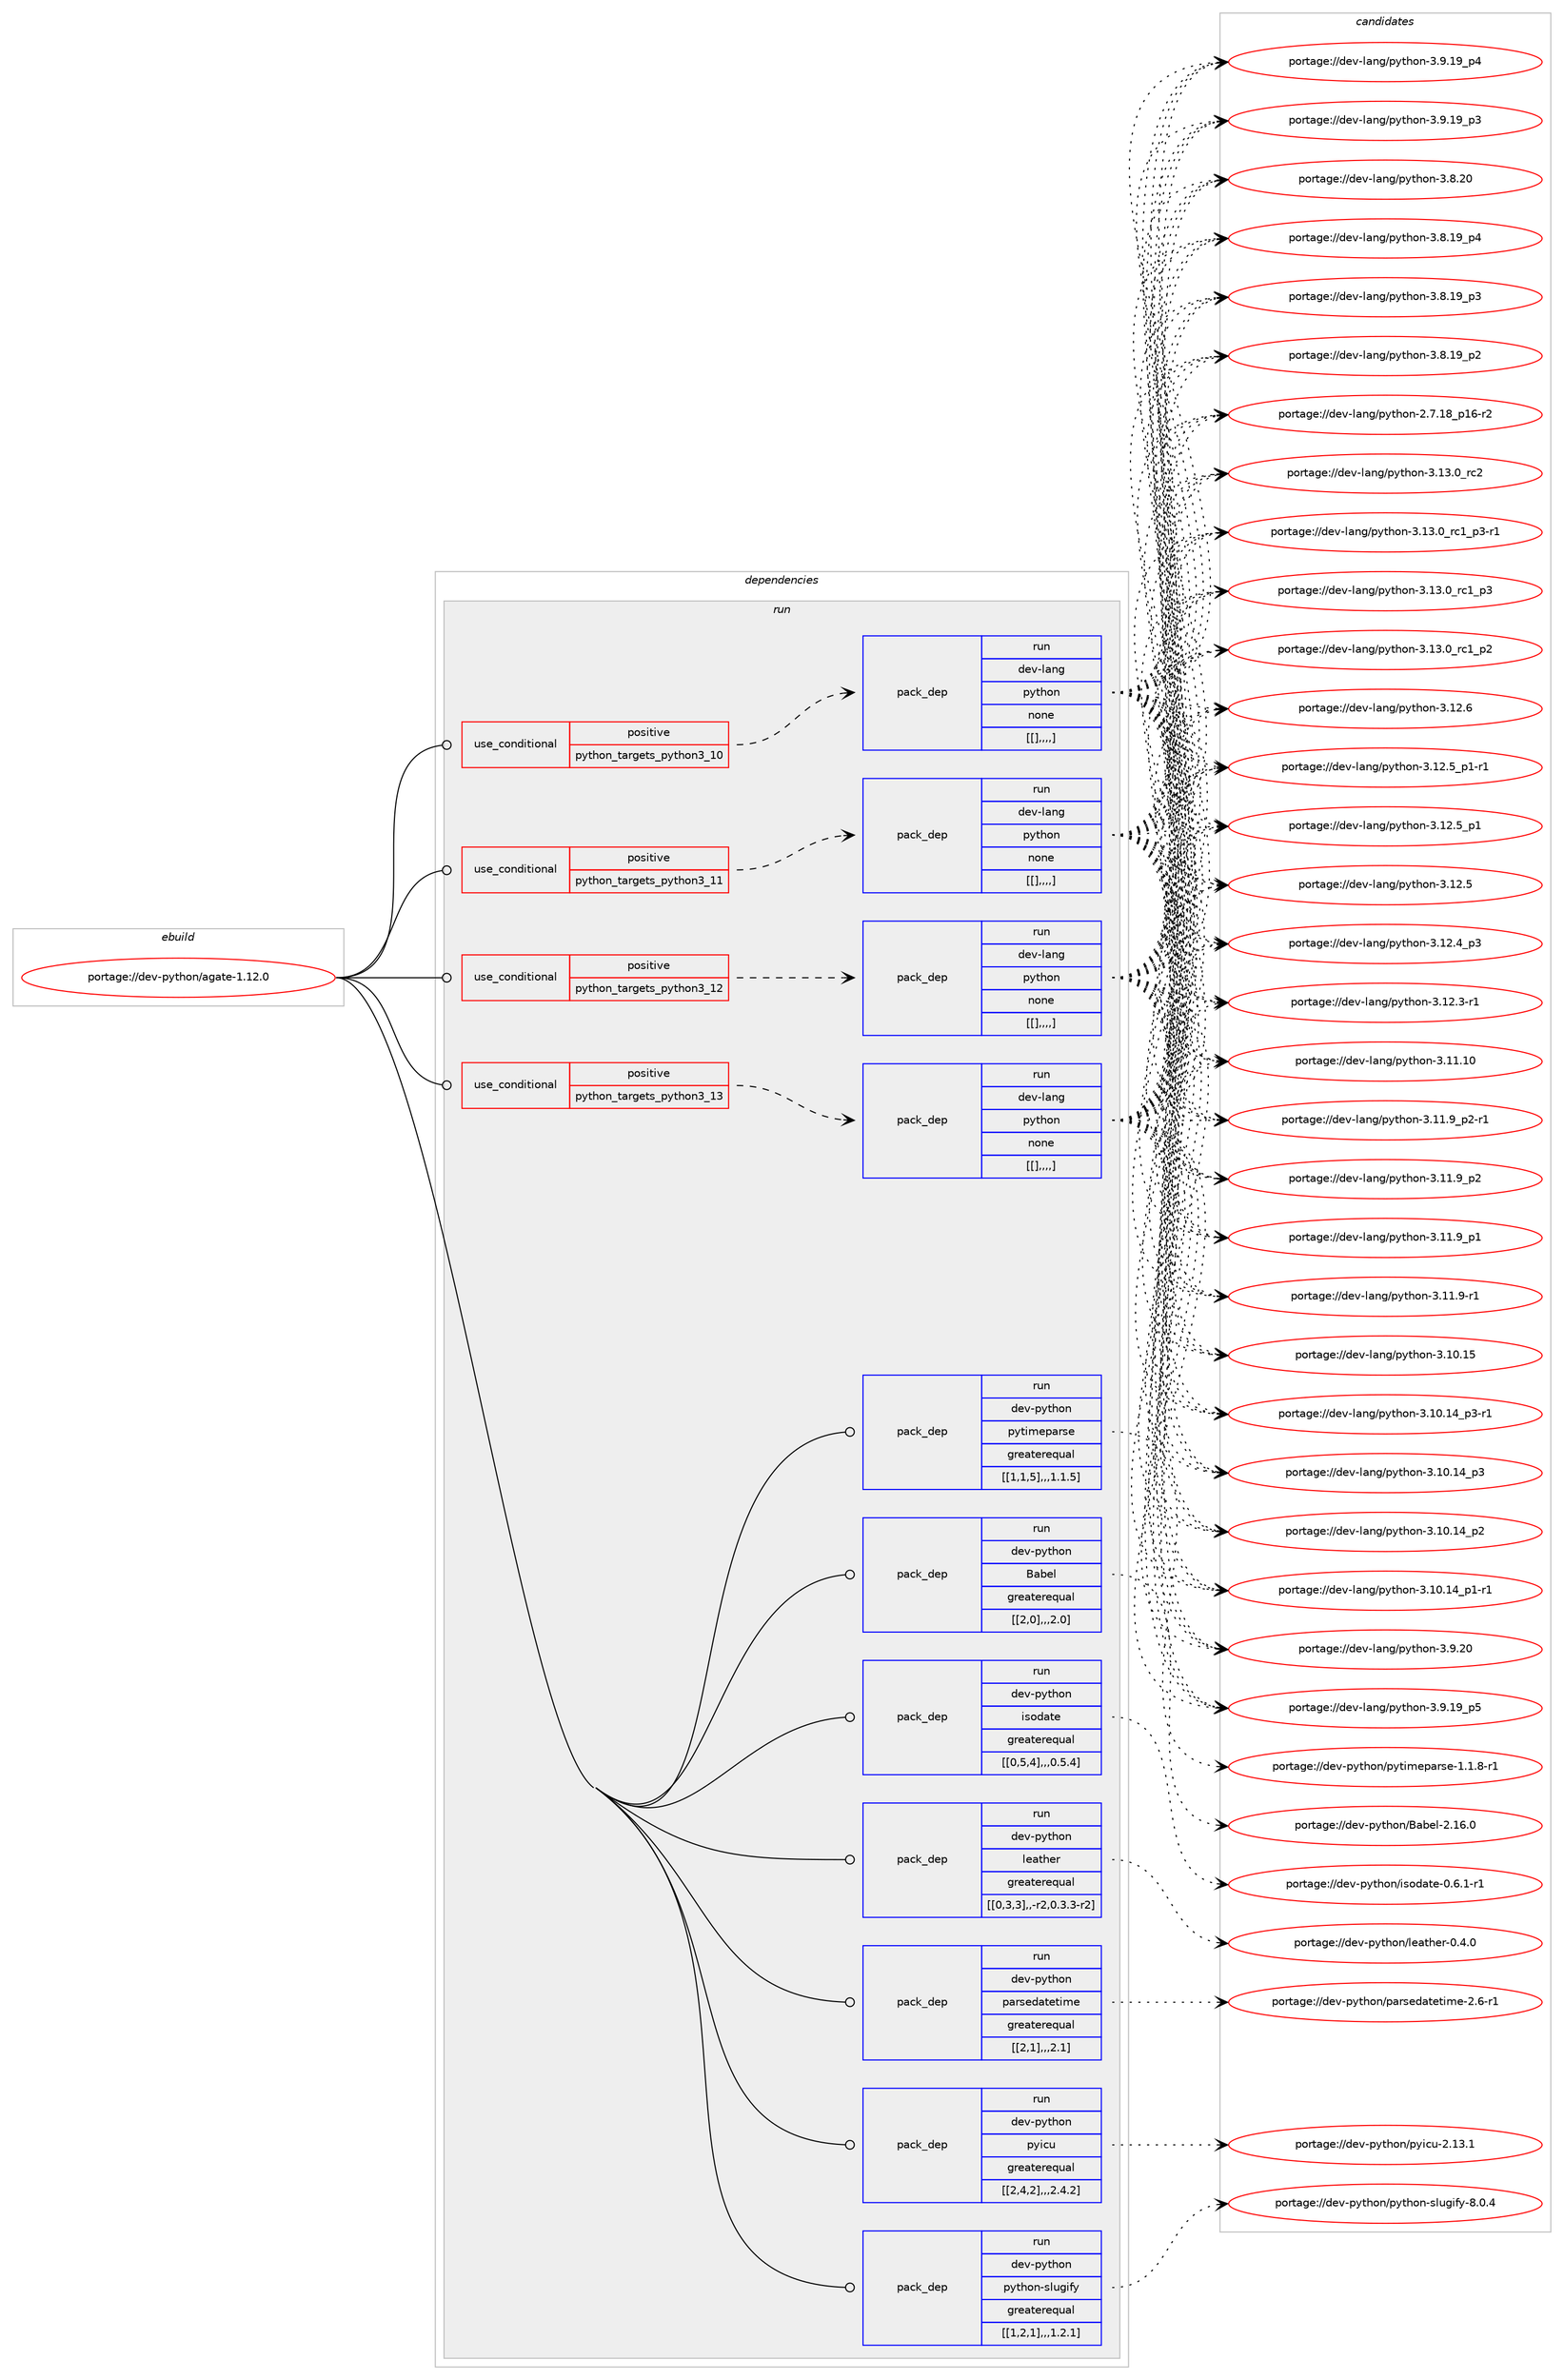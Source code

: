 digraph prolog {

# *************
# Graph options
# *************

newrank=true;
concentrate=true;
compound=true;
graph [rankdir=LR,fontname=Helvetica,fontsize=10,ranksep=1.5];#, ranksep=2.5, nodesep=0.2];
edge  [arrowhead=vee];
node  [fontname=Helvetica,fontsize=10];

# **********
# The ebuild
# **********

subgraph cluster_leftcol {
color=gray;
label=<<i>ebuild</i>>;
id [label="portage://dev-python/agate-1.12.0", color=red, width=4, href="../dev-python/agate-1.12.0.svg"];
}

# ****************
# The dependencies
# ****************

subgraph cluster_midcol {
color=gray;
label=<<i>dependencies</i>>;
subgraph cluster_compile {
fillcolor="#eeeeee";
style=filled;
label=<<i>compile</i>>;
}
subgraph cluster_compileandrun {
fillcolor="#eeeeee";
style=filled;
label=<<i>compile and run</i>>;
}
subgraph cluster_run {
fillcolor="#eeeeee";
style=filled;
label=<<i>run</i>>;
subgraph cond31224 {
dependency142206 [label=<<TABLE BORDER="0" CELLBORDER="1" CELLSPACING="0" CELLPADDING="4"><TR><TD ROWSPAN="3" CELLPADDING="10">use_conditional</TD></TR><TR><TD>positive</TD></TR><TR><TD>python_targets_python3_10</TD></TR></TABLE>>, shape=none, color=red];
subgraph pack109769 {
dependency142207 [label=<<TABLE BORDER="0" CELLBORDER="1" CELLSPACING="0" CELLPADDING="4" WIDTH="220"><TR><TD ROWSPAN="6" CELLPADDING="30">pack_dep</TD></TR><TR><TD WIDTH="110">run</TD></TR><TR><TD>dev-lang</TD></TR><TR><TD>python</TD></TR><TR><TD>none</TD></TR><TR><TD>[[],,,,]</TD></TR></TABLE>>, shape=none, color=blue];
}
dependency142206:e -> dependency142207:w [weight=20,style="dashed",arrowhead="vee"];
}
id:e -> dependency142206:w [weight=20,style="solid",arrowhead="odot"];
subgraph cond31225 {
dependency142208 [label=<<TABLE BORDER="0" CELLBORDER="1" CELLSPACING="0" CELLPADDING="4"><TR><TD ROWSPAN="3" CELLPADDING="10">use_conditional</TD></TR><TR><TD>positive</TD></TR><TR><TD>python_targets_python3_11</TD></TR></TABLE>>, shape=none, color=red];
subgraph pack109770 {
dependency142209 [label=<<TABLE BORDER="0" CELLBORDER="1" CELLSPACING="0" CELLPADDING="4" WIDTH="220"><TR><TD ROWSPAN="6" CELLPADDING="30">pack_dep</TD></TR><TR><TD WIDTH="110">run</TD></TR><TR><TD>dev-lang</TD></TR><TR><TD>python</TD></TR><TR><TD>none</TD></TR><TR><TD>[[],,,,]</TD></TR></TABLE>>, shape=none, color=blue];
}
dependency142208:e -> dependency142209:w [weight=20,style="dashed",arrowhead="vee"];
}
id:e -> dependency142208:w [weight=20,style="solid",arrowhead="odot"];
subgraph cond31226 {
dependency142210 [label=<<TABLE BORDER="0" CELLBORDER="1" CELLSPACING="0" CELLPADDING="4"><TR><TD ROWSPAN="3" CELLPADDING="10">use_conditional</TD></TR><TR><TD>positive</TD></TR><TR><TD>python_targets_python3_12</TD></TR></TABLE>>, shape=none, color=red];
subgraph pack109771 {
dependency142211 [label=<<TABLE BORDER="0" CELLBORDER="1" CELLSPACING="0" CELLPADDING="4" WIDTH="220"><TR><TD ROWSPAN="6" CELLPADDING="30">pack_dep</TD></TR><TR><TD WIDTH="110">run</TD></TR><TR><TD>dev-lang</TD></TR><TR><TD>python</TD></TR><TR><TD>none</TD></TR><TR><TD>[[],,,,]</TD></TR></TABLE>>, shape=none, color=blue];
}
dependency142210:e -> dependency142211:w [weight=20,style="dashed",arrowhead="vee"];
}
id:e -> dependency142210:w [weight=20,style="solid",arrowhead="odot"];
subgraph cond31227 {
dependency142212 [label=<<TABLE BORDER="0" CELLBORDER="1" CELLSPACING="0" CELLPADDING="4"><TR><TD ROWSPAN="3" CELLPADDING="10">use_conditional</TD></TR><TR><TD>positive</TD></TR><TR><TD>python_targets_python3_13</TD></TR></TABLE>>, shape=none, color=red];
subgraph pack109772 {
dependency142213 [label=<<TABLE BORDER="0" CELLBORDER="1" CELLSPACING="0" CELLPADDING="4" WIDTH="220"><TR><TD ROWSPAN="6" CELLPADDING="30">pack_dep</TD></TR><TR><TD WIDTH="110">run</TD></TR><TR><TD>dev-lang</TD></TR><TR><TD>python</TD></TR><TR><TD>none</TD></TR><TR><TD>[[],,,,]</TD></TR></TABLE>>, shape=none, color=blue];
}
dependency142212:e -> dependency142213:w [weight=20,style="dashed",arrowhead="vee"];
}
id:e -> dependency142212:w [weight=20,style="solid",arrowhead="odot"];
subgraph pack109773 {
dependency142214 [label=<<TABLE BORDER="0" CELLBORDER="1" CELLSPACING="0" CELLPADDING="4" WIDTH="220"><TR><TD ROWSPAN="6" CELLPADDING="30">pack_dep</TD></TR><TR><TD WIDTH="110">run</TD></TR><TR><TD>dev-python</TD></TR><TR><TD>Babel</TD></TR><TR><TD>greaterequal</TD></TR><TR><TD>[[2,0],,,2.0]</TD></TR></TABLE>>, shape=none, color=blue];
}
id:e -> dependency142214:w [weight=20,style="solid",arrowhead="odot"];
subgraph pack109774 {
dependency142215 [label=<<TABLE BORDER="0" CELLBORDER="1" CELLSPACING="0" CELLPADDING="4" WIDTH="220"><TR><TD ROWSPAN="6" CELLPADDING="30">pack_dep</TD></TR><TR><TD WIDTH="110">run</TD></TR><TR><TD>dev-python</TD></TR><TR><TD>isodate</TD></TR><TR><TD>greaterequal</TD></TR><TR><TD>[[0,5,4],,,0.5.4]</TD></TR></TABLE>>, shape=none, color=blue];
}
id:e -> dependency142215:w [weight=20,style="solid",arrowhead="odot"];
subgraph pack109775 {
dependency142216 [label=<<TABLE BORDER="0" CELLBORDER="1" CELLSPACING="0" CELLPADDING="4" WIDTH="220"><TR><TD ROWSPAN="6" CELLPADDING="30">pack_dep</TD></TR><TR><TD WIDTH="110">run</TD></TR><TR><TD>dev-python</TD></TR><TR><TD>leather</TD></TR><TR><TD>greaterequal</TD></TR><TR><TD>[[0,3,3],,-r2,0.3.3-r2]</TD></TR></TABLE>>, shape=none, color=blue];
}
id:e -> dependency142216:w [weight=20,style="solid",arrowhead="odot"];
subgraph pack109776 {
dependency142217 [label=<<TABLE BORDER="0" CELLBORDER="1" CELLSPACING="0" CELLPADDING="4" WIDTH="220"><TR><TD ROWSPAN="6" CELLPADDING="30">pack_dep</TD></TR><TR><TD WIDTH="110">run</TD></TR><TR><TD>dev-python</TD></TR><TR><TD>parsedatetime</TD></TR><TR><TD>greaterequal</TD></TR><TR><TD>[[2,1],,,2.1]</TD></TR></TABLE>>, shape=none, color=blue];
}
id:e -> dependency142217:w [weight=20,style="solid",arrowhead="odot"];
subgraph pack109777 {
dependency142218 [label=<<TABLE BORDER="0" CELLBORDER="1" CELLSPACING="0" CELLPADDING="4" WIDTH="220"><TR><TD ROWSPAN="6" CELLPADDING="30">pack_dep</TD></TR><TR><TD WIDTH="110">run</TD></TR><TR><TD>dev-python</TD></TR><TR><TD>pyicu</TD></TR><TR><TD>greaterequal</TD></TR><TR><TD>[[2,4,2],,,2.4.2]</TD></TR></TABLE>>, shape=none, color=blue];
}
id:e -> dependency142218:w [weight=20,style="solid",arrowhead="odot"];
subgraph pack109778 {
dependency142219 [label=<<TABLE BORDER="0" CELLBORDER="1" CELLSPACING="0" CELLPADDING="4" WIDTH="220"><TR><TD ROWSPAN="6" CELLPADDING="30">pack_dep</TD></TR><TR><TD WIDTH="110">run</TD></TR><TR><TD>dev-python</TD></TR><TR><TD>python-slugify</TD></TR><TR><TD>greaterequal</TD></TR><TR><TD>[[1,2,1],,,1.2.1]</TD></TR></TABLE>>, shape=none, color=blue];
}
id:e -> dependency142219:w [weight=20,style="solid",arrowhead="odot"];
subgraph pack109779 {
dependency142220 [label=<<TABLE BORDER="0" CELLBORDER="1" CELLSPACING="0" CELLPADDING="4" WIDTH="220"><TR><TD ROWSPAN="6" CELLPADDING="30">pack_dep</TD></TR><TR><TD WIDTH="110">run</TD></TR><TR><TD>dev-python</TD></TR><TR><TD>pytimeparse</TD></TR><TR><TD>greaterequal</TD></TR><TR><TD>[[1,1,5],,,1.1.5]</TD></TR></TABLE>>, shape=none, color=blue];
}
id:e -> dependency142220:w [weight=20,style="solid",arrowhead="odot"];
}
}

# **************
# The candidates
# **************

subgraph cluster_choices {
rank=same;
color=gray;
label=<<i>candidates</i>>;

subgraph choice109769 {
color=black;
nodesep=1;
choice10010111845108971101034711212111610411111045514649514648951149950 [label="portage://dev-lang/python-3.13.0_rc2", color=red, width=4,href="../dev-lang/python-3.13.0_rc2.svg"];
choice1001011184510897110103471121211161041111104551464951464895114994995112514511449 [label="portage://dev-lang/python-3.13.0_rc1_p3-r1", color=red, width=4,href="../dev-lang/python-3.13.0_rc1_p3-r1.svg"];
choice100101118451089711010347112121116104111110455146495146489511499499511251 [label="portage://dev-lang/python-3.13.0_rc1_p3", color=red, width=4,href="../dev-lang/python-3.13.0_rc1_p3.svg"];
choice100101118451089711010347112121116104111110455146495146489511499499511250 [label="portage://dev-lang/python-3.13.0_rc1_p2", color=red, width=4,href="../dev-lang/python-3.13.0_rc1_p2.svg"];
choice10010111845108971101034711212111610411111045514649504654 [label="portage://dev-lang/python-3.12.6", color=red, width=4,href="../dev-lang/python-3.12.6.svg"];
choice1001011184510897110103471121211161041111104551464950465395112494511449 [label="portage://dev-lang/python-3.12.5_p1-r1", color=red, width=4,href="../dev-lang/python-3.12.5_p1-r1.svg"];
choice100101118451089711010347112121116104111110455146495046539511249 [label="portage://dev-lang/python-3.12.5_p1", color=red, width=4,href="../dev-lang/python-3.12.5_p1.svg"];
choice10010111845108971101034711212111610411111045514649504653 [label="portage://dev-lang/python-3.12.5", color=red, width=4,href="../dev-lang/python-3.12.5.svg"];
choice100101118451089711010347112121116104111110455146495046529511251 [label="portage://dev-lang/python-3.12.4_p3", color=red, width=4,href="../dev-lang/python-3.12.4_p3.svg"];
choice100101118451089711010347112121116104111110455146495046514511449 [label="portage://dev-lang/python-3.12.3-r1", color=red, width=4,href="../dev-lang/python-3.12.3-r1.svg"];
choice1001011184510897110103471121211161041111104551464949464948 [label="portage://dev-lang/python-3.11.10", color=red, width=4,href="../dev-lang/python-3.11.10.svg"];
choice1001011184510897110103471121211161041111104551464949465795112504511449 [label="portage://dev-lang/python-3.11.9_p2-r1", color=red, width=4,href="../dev-lang/python-3.11.9_p2-r1.svg"];
choice100101118451089711010347112121116104111110455146494946579511250 [label="portage://dev-lang/python-3.11.9_p2", color=red, width=4,href="../dev-lang/python-3.11.9_p2.svg"];
choice100101118451089711010347112121116104111110455146494946579511249 [label="portage://dev-lang/python-3.11.9_p1", color=red, width=4,href="../dev-lang/python-3.11.9_p1.svg"];
choice100101118451089711010347112121116104111110455146494946574511449 [label="portage://dev-lang/python-3.11.9-r1", color=red, width=4,href="../dev-lang/python-3.11.9-r1.svg"];
choice1001011184510897110103471121211161041111104551464948464953 [label="portage://dev-lang/python-3.10.15", color=red, width=4,href="../dev-lang/python-3.10.15.svg"];
choice100101118451089711010347112121116104111110455146494846495295112514511449 [label="portage://dev-lang/python-3.10.14_p3-r1", color=red, width=4,href="../dev-lang/python-3.10.14_p3-r1.svg"];
choice10010111845108971101034711212111610411111045514649484649529511251 [label="portage://dev-lang/python-3.10.14_p3", color=red, width=4,href="../dev-lang/python-3.10.14_p3.svg"];
choice10010111845108971101034711212111610411111045514649484649529511250 [label="portage://dev-lang/python-3.10.14_p2", color=red, width=4,href="../dev-lang/python-3.10.14_p2.svg"];
choice100101118451089711010347112121116104111110455146494846495295112494511449 [label="portage://dev-lang/python-3.10.14_p1-r1", color=red, width=4,href="../dev-lang/python-3.10.14_p1-r1.svg"];
choice10010111845108971101034711212111610411111045514657465048 [label="portage://dev-lang/python-3.9.20", color=red, width=4,href="../dev-lang/python-3.9.20.svg"];
choice100101118451089711010347112121116104111110455146574649579511253 [label="portage://dev-lang/python-3.9.19_p5", color=red, width=4,href="../dev-lang/python-3.9.19_p5.svg"];
choice100101118451089711010347112121116104111110455146574649579511252 [label="portage://dev-lang/python-3.9.19_p4", color=red, width=4,href="../dev-lang/python-3.9.19_p4.svg"];
choice100101118451089711010347112121116104111110455146574649579511251 [label="portage://dev-lang/python-3.9.19_p3", color=red, width=4,href="../dev-lang/python-3.9.19_p3.svg"];
choice10010111845108971101034711212111610411111045514656465048 [label="portage://dev-lang/python-3.8.20", color=red, width=4,href="../dev-lang/python-3.8.20.svg"];
choice100101118451089711010347112121116104111110455146564649579511252 [label="portage://dev-lang/python-3.8.19_p4", color=red, width=4,href="../dev-lang/python-3.8.19_p4.svg"];
choice100101118451089711010347112121116104111110455146564649579511251 [label="portage://dev-lang/python-3.8.19_p3", color=red, width=4,href="../dev-lang/python-3.8.19_p3.svg"];
choice100101118451089711010347112121116104111110455146564649579511250 [label="portage://dev-lang/python-3.8.19_p2", color=red, width=4,href="../dev-lang/python-3.8.19_p2.svg"];
choice100101118451089711010347112121116104111110455046554649569511249544511450 [label="portage://dev-lang/python-2.7.18_p16-r2", color=red, width=4,href="../dev-lang/python-2.7.18_p16-r2.svg"];
dependency142207:e -> choice10010111845108971101034711212111610411111045514649514648951149950:w [style=dotted,weight="100"];
dependency142207:e -> choice1001011184510897110103471121211161041111104551464951464895114994995112514511449:w [style=dotted,weight="100"];
dependency142207:e -> choice100101118451089711010347112121116104111110455146495146489511499499511251:w [style=dotted,weight="100"];
dependency142207:e -> choice100101118451089711010347112121116104111110455146495146489511499499511250:w [style=dotted,weight="100"];
dependency142207:e -> choice10010111845108971101034711212111610411111045514649504654:w [style=dotted,weight="100"];
dependency142207:e -> choice1001011184510897110103471121211161041111104551464950465395112494511449:w [style=dotted,weight="100"];
dependency142207:e -> choice100101118451089711010347112121116104111110455146495046539511249:w [style=dotted,weight="100"];
dependency142207:e -> choice10010111845108971101034711212111610411111045514649504653:w [style=dotted,weight="100"];
dependency142207:e -> choice100101118451089711010347112121116104111110455146495046529511251:w [style=dotted,weight="100"];
dependency142207:e -> choice100101118451089711010347112121116104111110455146495046514511449:w [style=dotted,weight="100"];
dependency142207:e -> choice1001011184510897110103471121211161041111104551464949464948:w [style=dotted,weight="100"];
dependency142207:e -> choice1001011184510897110103471121211161041111104551464949465795112504511449:w [style=dotted,weight="100"];
dependency142207:e -> choice100101118451089711010347112121116104111110455146494946579511250:w [style=dotted,weight="100"];
dependency142207:e -> choice100101118451089711010347112121116104111110455146494946579511249:w [style=dotted,weight="100"];
dependency142207:e -> choice100101118451089711010347112121116104111110455146494946574511449:w [style=dotted,weight="100"];
dependency142207:e -> choice1001011184510897110103471121211161041111104551464948464953:w [style=dotted,weight="100"];
dependency142207:e -> choice100101118451089711010347112121116104111110455146494846495295112514511449:w [style=dotted,weight="100"];
dependency142207:e -> choice10010111845108971101034711212111610411111045514649484649529511251:w [style=dotted,weight="100"];
dependency142207:e -> choice10010111845108971101034711212111610411111045514649484649529511250:w [style=dotted,weight="100"];
dependency142207:e -> choice100101118451089711010347112121116104111110455146494846495295112494511449:w [style=dotted,weight="100"];
dependency142207:e -> choice10010111845108971101034711212111610411111045514657465048:w [style=dotted,weight="100"];
dependency142207:e -> choice100101118451089711010347112121116104111110455146574649579511253:w [style=dotted,weight="100"];
dependency142207:e -> choice100101118451089711010347112121116104111110455146574649579511252:w [style=dotted,weight="100"];
dependency142207:e -> choice100101118451089711010347112121116104111110455146574649579511251:w [style=dotted,weight="100"];
dependency142207:e -> choice10010111845108971101034711212111610411111045514656465048:w [style=dotted,weight="100"];
dependency142207:e -> choice100101118451089711010347112121116104111110455146564649579511252:w [style=dotted,weight="100"];
dependency142207:e -> choice100101118451089711010347112121116104111110455146564649579511251:w [style=dotted,weight="100"];
dependency142207:e -> choice100101118451089711010347112121116104111110455146564649579511250:w [style=dotted,weight="100"];
dependency142207:e -> choice100101118451089711010347112121116104111110455046554649569511249544511450:w [style=dotted,weight="100"];
}
subgraph choice109770 {
color=black;
nodesep=1;
choice10010111845108971101034711212111610411111045514649514648951149950 [label="portage://dev-lang/python-3.13.0_rc2", color=red, width=4,href="../dev-lang/python-3.13.0_rc2.svg"];
choice1001011184510897110103471121211161041111104551464951464895114994995112514511449 [label="portage://dev-lang/python-3.13.0_rc1_p3-r1", color=red, width=4,href="../dev-lang/python-3.13.0_rc1_p3-r1.svg"];
choice100101118451089711010347112121116104111110455146495146489511499499511251 [label="portage://dev-lang/python-3.13.0_rc1_p3", color=red, width=4,href="../dev-lang/python-3.13.0_rc1_p3.svg"];
choice100101118451089711010347112121116104111110455146495146489511499499511250 [label="portage://dev-lang/python-3.13.0_rc1_p2", color=red, width=4,href="../dev-lang/python-3.13.0_rc1_p2.svg"];
choice10010111845108971101034711212111610411111045514649504654 [label="portage://dev-lang/python-3.12.6", color=red, width=4,href="../dev-lang/python-3.12.6.svg"];
choice1001011184510897110103471121211161041111104551464950465395112494511449 [label="portage://dev-lang/python-3.12.5_p1-r1", color=red, width=4,href="../dev-lang/python-3.12.5_p1-r1.svg"];
choice100101118451089711010347112121116104111110455146495046539511249 [label="portage://dev-lang/python-3.12.5_p1", color=red, width=4,href="../dev-lang/python-3.12.5_p1.svg"];
choice10010111845108971101034711212111610411111045514649504653 [label="portage://dev-lang/python-3.12.5", color=red, width=4,href="../dev-lang/python-3.12.5.svg"];
choice100101118451089711010347112121116104111110455146495046529511251 [label="portage://dev-lang/python-3.12.4_p3", color=red, width=4,href="../dev-lang/python-3.12.4_p3.svg"];
choice100101118451089711010347112121116104111110455146495046514511449 [label="portage://dev-lang/python-3.12.3-r1", color=red, width=4,href="../dev-lang/python-3.12.3-r1.svg"];
choice1001011184510897110103471121211161041111104551464949464948 [label="portage://dev-lang/python-3.11.10", color=red, width=4,href="../dev-lang/python-3.11.10.svg"];
choice1001011184510897110103471121211161041111104551464949465795112504511449 [label="portage://dev-lang/python-3.11.9_p2-r1", color=red, width=4,href="../dev-lang/python-3.11.9_p2-r1.svg"];
choice100101118451089711010347112121116104111110455146494946579511250 [label="portage://dev-lang/python-3.11.9_p2", color=red, width=4,href="../dev-lang/python-3.11.9_p2.svg"];
choice100101118451089711010347112121116104111110455146494946579511249 [label="portage://dev-lang/python-3.11.9_p1", color=red, width=4,href="../dev-lang/python-3.11.9_p1.svg"];
choice100101118451089711010347112121116104111110455146494946574511449 [label="portage://dev-lang/python-3.11.9-r1", color=red, width=4,href="../dev-lang/python-3.11.9-r1.svg"];
choice1001011184510897110103471121211161041111104551464948464953 [label="portage://dev-lang/python-3.10.15", color=red, width=4,href="../dev-lang/python-3.10.15.svg"];
choice100101118451089711010347112121116104111110455146494846495295112514511449 [label="portage://dev-lang/python-3.10.14_p3-r1", color=red, width=4,href="../dev-lang/python-3.10.14_p3-r1.svg"];
choice10010111845108971101034711212111610411111045514649484649529511251 [label="portage://dev-lang/python-3.10.14_p3", color=red, width=4,href="../dev-lang/python-3.10.14_p3.svg"];
choice10010111845108971101034711212111610411111045514649484649529511250 [label="portage://dev-lang/python-3.10.14_p2", color=red, width=4,href="../dev-lang/python-3.10.14_p2.svg"];
choice100101118451089711010347112121116104111110455146494846495295112494511449 [label="portage://dev-lang/python-3.10.14_p1-r1", color=red, width=4,href="../dev-lang/python-3.10.14_p1-r1.svg"];
choice10010111845108971101034711212111610411111045514657465048 [label="portage://dev-lang/python-3.9.20", color=red, width=4,href="../dev-lang/python-3.9.20.svg"];
choice100101118451089711010347112121116104111110455146574649579511253 [label="portage://dev-lang/python-3.9.19_p5", color=red, width=4,href="../dev-lang/python-3.9.19_p5.svg"];
choice100101118451089711010347112121116104111110455146574649579511252 [label="portage://dev-lang/python-3.9.19_p4", color=red, width=4,href="../dev-lang/python-3.9.19_p4.svg"];
choice100101118451089711010347112121116104111110455146574649579511251 [label="portage://dev-lang/python-3.9.19_p3", color=red, width=4,href="../dev-lang/python-3.9.19_p3.svg"];
choice10010111845108971101034711212111610411111045514656465048 [label="portage://dev-lang/python-3.8.20", color=red, width=4,href="../dev-lang/python-3.8.20.svg"];
choice100101118451089711010347112121116104111110455146564649579511252 [label="portage://dev-lang/python-3.8.19_p4", color=red, width=4,href="../dev-lang/python-3.8.19_p4.svg"];
choice100101118451089711010347112121116104111110455146564649579511251 [label="portage://dev-lang/python-3.8.19_p3", color=red, width=4,href="../dev-lang/python-3.8.19_p3.svg"];
choice100101118451089711010347112121116104111110455146564649579511250 [label="portage://dev-lang/python-3.8.19_p2", color=red, width=4,href="../dev-lang/python-3.8.19_p2.svg"];
choice100101118451089711010347112121116104111110455046554649569511249544511450 [label="portage://dev-lang/python-2.7.18_p16-r2", color=red, width=4,href="../dev-lang/python-2.7.18_p16-r2.svg"];
dependency142209:e -> choice10010111845108971101034711212111610411111045514649514648951149950:w [style=dotted,weight="100"];
dependency142209:e -> choice1001011184510897110103471121211161041111104551464951464895114994995112514511449:w [style=dotted,weight="100"];
dependency142209:e -> choice100101118451089711010347112121116104111110455146495146489511499499511251:w [style=dotted,weight="100"];
dependency142209:e -> choice100101118451089711010347112121116104111110455146495146489511499499511250:w [style=dotted,weight="100"];
dependency142209:e -> choice10010111845108971101034711212111610411111045514649504654:w [style=dotted,weight="100"];
dependency142209:e -> choice1001011184510897110103471121211161041111104551464950465395112494511449:w [style=dotted,weight="100"];
dependency142209:e -> choice100101118451089711010347112121116104111110455146495046539511249:w [style=dotted,weight="100"];
dependency142209:e -> choice10010111845108971101034711212111610411111045514649504653:w [style=dotted,weight="100"];
dependency142209:e -> choice100101118451089711010347112121116104111110455146495046529511251:w [style=dotted,weight="100"];
dependency142209:e -> choice100101118451089711010347112121116104111110455146495046514511449:w [style=dotted,weight="100"];
dependency142209:e -> choice1001011184510897110103471121211161041111104551464949464948:w [style=dotted,weight="100"];
dependency142209:e -> choice1001011184510897110103471121211161041111104551464949465795112504511449:w [style=dotted,weight="100"];
dependency142209:e -> choice100101118451089711010347112121116104111110455146494946579511250:w [style=dotted,weight="100"];
dependency142209:e -> choice100101118451089711010347112121116104111110455146494946579511249:w [style=dotted,weight="100"];
dependency142209:e -> choice100101118451089711010347112121116104111110455146494946574511449:w [style=dotted,weight="100"];
dependency142209:e -> choice1001011184510897110103471121211161041111104551464948464953:w [style=dotted,weight="100"];
dependency142209:e -> choice100101118451089711010347112121116104111110455146494846495295112514511449:w [style=dotted,weight="100"];
dependency142209:e -> choice10010111845108971101034711212111610411111045514649484649529511251:w [style=dotted,weight="100"];
dependency142209:e -> choice10010111845108971101034711212111610411111045514649484649529511250:w [style=dotted,weight="100"];
dependency142209:e -> choice100101118451089711010347112121116104111110455146494846495295112494511449:w [style=dotted,weight="100"];
dependency142209:e -> choice10010111845108971101034711212111610411111045514657465048:w [style=dotted,weight="100"];
dependency142209:e -> choice100101118451089711010347112121116104111110455146574649579511253:w [style=dotted,weight="100"];
dependency142209:e -> choice100101118451089711010347112121116104111110455146574649579511252:w [style=dotted,weight="100"];
dependency142209:e -> choice100101118451089711010347112121116104111110455146574649579511251:w [style=dotted,weight="100"];
dependency142209:e -> choice10010111845108971101034711212111610411111045514656465048:w [style=dotted,weight="100"];
dependency142209:e -> choice100101118451089711010347112121116104111110455146564649579511252:w [style=dotted,weight="100"];
dependency142209:e -> choice100101118451089711010347112121116104111110455146564649579511251:w [style=dotted,weight="100"];
dependency142209:e -> choice100101118451089711010347112121116104111110455146564649579511250:w [style=dotted,weight="100"];
dependency142209:e -> choice100101118451089711010347112121116104111110455046554649569511249544511450:w [style=dotted,weight="100"];
}
subgraph choice109771 {
color=black;
nodesep=1;
choice10010111845108971101034711212111610411111045514649514648951149950 [label="portage://dev-lang/python-3.13.0_rc2", color=red, width=4,href="../dev-lang/python-3.13.0_rc2.svg"];
choice1001011184510897110103471121211161041111104551464951464895114994995112514511449 [label="portage://dev-lang/python-3.13.0_rc1_p3-r1", color=red, width=4,href="../dev-lang/python-3.13.0_rc1_p3-r1.svg"];
choice100101118451089711010347112121116104111110455146495146489511499499511251 [label="portage://dev-lang/python-3.13.0_rc1_p3", color=red, width=4,href="../dev-lang/python-3.13.0_rc1_p3.svg"];
choice100101118451089711010347112121116104111110455146495146489511499499511250 [label="portage://dev-lang/python-3.13.0_rc1_p2", color=red, width=4,href="../dev-lang/python-3.13.0_rc1_p2.svg"];
choice10010111845108971101034711212111610411111045514649504654 [label="portage://dev-lang/python-3.12.6", color=red, width=4,href="../dev-lang/python-3.12.6.svg"];
choice1001011184510897110103471121211161041111104551464950465395112494511449 [label="portage://dev-lang/python-3.12.5_p1-r1", color=red, width=4,href="../dev-lang/python-3.12.5_p1-r1.svg"];
choice100101118451089711010347112121116104111110455146495046539511249 [label="portage://dev-lang/python-3.12.5_p1", color=red, width=4,href="../dev-lang/python-3.12.5_p1.svg"];
choice10010111845108971101034711212111610411111045514649504653 [label="portage://dev-lang/python-3.12.5", color=red, width=4,href="../dev-lang/python-3.12.5.svg"];
choice100101118451089711010347112121116104111110455146495046529511251 [label="portage://dev-lang/python-3.12.4_p3", color=red, width=4,href="../dev-lang/python-3.12.4_p3.svg"];
choice100101118451089711010347112121116104111110455146495046514511449 [label="portage://dev-lang/python-3.12.3-r1", color=red, width=4,href="../dev-lang/python-3.12.3-r1.svg"];
choice1001011184510897110103471121211161041111104551464949464948 [label="portage://dev-lang/python-3.11.10", color=red, width=4,href="../dev-lang/python-3.11.10.svg"];
choice1001011184510897110103471121211161041111104551464949465795112504511449 [label="portage://dev-lang/python-3.11.9_p2-r1", color=red, width=4,href="../dev-lang/python-3.11.9_p2-r1.svg"];
choice100101118451089711010347112121116104111110455146494946579511250 [label="portage://dev-lang/python-3.11.9_p2", color=red, width=4,href="../dev-lang/python-3.11.9_p2.svg"];
choice100101118451089711010347112121116104111110455146494946579511249 [label="portage://dev-lang/python-3.11.9_p1", color=red, width=4,href="../dev-lang/python-3.11.9_p1.svg"];
choice100101118451089711010347112121116104111110455146494946574511449 [label="portage://dev-lang/python-3.11.9-r1", color=red, width=4,href="../dev-lang/python-3.11.9-r1.svg"];
choice1001011184510897110103471121211161041111104551464948464953 [label="portage://dev-lang/python-3.10.15", color=red, width=4,href="../dev-lang/python-3.10.15.svg"];
choice100101118451089711010347112121116104111110455146494846495295112514511449 [label="portage://dev-lang/python-3.10.14_p3-r1", color=red, width=4,href="../dev-lang/python-3.10.14_p3-r1.svg"];
choice10010111845108971101034711212111610411111045514649484649529511251 [label="portage://dev-lang/python-3.10.14_p3", color=red, width=4,href="../dev-lang/python-3.10.14_p3.svg"];
choice10010111845108971101034711212111610411111045514649484649529511250 [label="portage://dev-lang/python-3.10.14_p2", color=red, width=4,href="../dev-lang/python-3.10.14_p2.svg"];
choice100101118451089711010347112121116104111110455146494846495295112494511449 [label="portage://dev-lang/python-3.10.14_p1-r1", color=red, width=4,href="../dev-lang/python-3.10.14_p1-r1.svg"];
choice10010111845108971101034711212111610411111045514657465048 [label="portage://dev-lang/python-3.9.20", color=red, width=4,href="../dev-lang/python-3.9.20.svg"];
choice100101118451089711010347112121116104111110455146574649579511253 [label="portage://dev-lang/python-3.9.19_p5", color=red, width=4,href="../dev-lang/python-3.9.19_p5.svg"];
choice100101118451089711010347112121116104111110455146574649579511252 [label="portage://dev-lang/python-3.9.19_p4", color=red, width=4,href="../dev-lang/python-3.9.19_p4.svg"];
choice100101118451089711010347112121116104111110455146574649579511251 [label="portage://dev-lang/python-3.9.19_p3", color=red, width=4,href="../dev-lang/python-3.9.19_p3.svg"];
choice10010111845108971101034711212111610411111045514656465048 [label="portage://dev-lang/python-3.8.20", color=red, width=4,href="../dev-lang/python-3.8.20.svg"];
choice100101118451089711010347112121116104111110455146564649579511252 [label="portage://dev-lang/python-3.8.19_p4", color=red, width=4,href="../dev-lang/python-3.8.19_p4.svg"];
choice100101118451089711010347112121116104111110455146564649579511251 [label="portage://dev-lang/python-3.8.19_p3", color=red, width=4,href="../dev-lang/python-3.8.19_p3.svg"];
choice100101118451089711010347112121116104111110455146564649579511250 [label="portage://dev-lang/python-3.8.19_p2", color=red, width=4,href="../dev-lang/python-3.8.19_p2.svg"];
choice100101118451089711010347112121116104111110455046554649569511249544511450 [label="portage://dev-lang/python-2.7.18_p16-r2", color=red, width=4,href="../dev-lang/python-2.7.18_p16-r2.svg"];
dependency142211:e -> choice10010111845108971101034711212111610411111045514649514648951149950:w [style=dotted,weight="100"];
dependency142211:e -> choice1001011184510897110103471121211161041111104551464951464895114994995112514511449:w [style=dotted,weight="100"];
dependency142211:e -> choice100101118451089711010347112121116104111110455146495146489511499499511251:w [style=dotted,weight="100"];
dependency142211:e -> choice100101118451089711010347112121116104111110455146495146489511499499511250:w [style=dotted,weight="100"];
dependency142211:e -> choice10010111845108971101034711212111610411111045514649504654:w [style=dotted,weight="100"];
dependency142211:e -> choice1001011184510897110103471121211161041111104551464950465395112494511449:w [style=dotted,weight="100"];
dependency142211:e -> choice100101118451089711010347112121116104111110455146495046539511249:w [style=dotted,weight="100"];
dependency142211:e -> choice10010111845108971101034711212111610411111045514649504653:w [style=dotted,weight="100"];
dependency142211:e -> choice100101118451089711010347112121116104111110455146495046529511251:w [style=dotted,weight="100"];
dependency142211:e -> choice100101118451089711010347112121116104111110455146495046514511449:w [style=dotted,weight="100"];
dependency142211:e -> choice1001011184510897110103471121211161041111104551464949464948:w [style=dotted,weight="100"];
dependency142211:e -> choice1001011184510897110103471121211161041111104551464949465795112504511449:w [style=dotted,weight="100"];
dependency142211:e -> choice100101118451089711010347112121116104111110455146494946579511250:w [style=dotted,weight="100"];
dependency142211:e -> choice100101118451089711010347112121116104111110455146494946579511249:w [style=dotted,weight="100"];
dependency142211:e -> choice100101118451089711010347112121116104111110455146494946574511449:w [style=dotted,weight="100"];
dependency142211:e -> choice1001011184510897110103471121211161041111104551464948464953:w [style=dotted,weight="100"];
dependency142211:e -> choice100101118451089711010347112121116104111110455146494846495295112514511449:w [style=dotted,weight="100"];
dependency142211:e -> choice10010111845108971101034711212111610411111045514649484649529511251:w [style=dotted,weight="100"];
dependency142211:e -> choice10010111845108971101034711212111610411111045514649484649529511250:w [style=dotted,weight="100"];
dependency142211:e -> choice100101118451089711010347112121116104111110455146494846495295112494511449:w [style=dotted,weight="100"];
dependency142211:e -> choice10010111845108971101034711212111610411111045514657465048:w [style=dotted,weight="100"];
dependency142211:e -> choice100101118451089711010347112121116104111110455146574649579511253:w [style=dotted,weight="100"];
dependency142211:e -> choice100101118451089711010347112121116104111110455146574649579511252:w [style=dotted,weight="100"];
dependency142211:e -> choice100101118451089711010347112121116104111110455146574649579511251:w [style=dotted,weight="100"];
dependency142211:e -> choice10010111845108971101034711212111610411111045514656465048:w [style=dotted,weight="100"];
dependency142211:e -> choice100101118451089711010347112121116104111110455146564649579511252:w [style=dotted,weight="100"];
dependency142211:e -> choice100101118451089711010347112121116104111110455146564649579511251:w [style=dotted,weight="100"];
dependency142211:e -> choice100101118451089711010347112121116104111110455146564649579511250:w [style=dotted,weight="100"];
dependency142211:e -> choice100101118451089711010347112121116104111110455046554649569511249544511450:w [style=dotted,weight="100"];
}
subgraph choice109772 {
color=black;
nodesep=1;
choice10010111845108971101034711212111610411111045514649514648951149950 [label="portage://dev-lang/python-3.13.0_rc2", color=red, width=4,href="../dev-lang/python-3.13.0_rc2.svg"];
choice1001011184510897110103471121211161041111104551464951464895114994995112514511449 [label="portage://dev-lang/python-3.13.0_rc1_p3-r1", color=red, width=4,href="../dev-lang/python-3.13.0_rc1_p3-r1.svg"];
choice100101118451089711010347112121116104111110455146495146489511499499511251 [label="portage://dev-lang/python-3.13.0_rc1_p3", color=red, width=4,href="../dev-lang/python-3.13.0_rc1_p3.svg"];
choice100101118451089711010347112121116104111110455146495146489511499499511250 [label="portage://dev-lang/python-3.13.0_rc1_p2", color=red, width=4,href="../dev-lang/python-3.13.0_rc1_p2.svg"];
choice10010111845108971101034711212111610411111045514649504654 [label="portage://dev-lang/python-3.12.6", color=red, width=4,href="../dev-lang/python-3.12.6.svg"];
choice1001011184510897110103471121211161041111104551464950465395112494511449 [label="portage://dev-lang/python-3.12.5_p1-r1", color=red, width=4,href="../dev-lang/python-3.12.5_p1-r1.svg"];
choice100101118451089711010347112121116104111110455146495046539511249 [label="portage://dev-lang/python-3.12.5_p1", color=red, width=4,href="../dev-lang/python-3.12.5_p1.svg"];
choice10010111845108971101034711212111610411111045514649504653 [label="portage://dev-lang/python-3.12.5", color=red, width=4,href="../dev-lang/python-3.12.5.svg"];
choice100101118451089711010347112121116104111110455146495046529511251 [label="portage://dev-lang/python-3.12.4_p3", color=red, width=4,href="../dev-lang/python-3.12.4_p3.svg"];
choice100101118451089711010347112121116104111110455146495046514511449 [label="portage://dev-lang/python-3.12.3-r1", color=red, width=4,href="../dev-lang/python-3.12.3-r1.svg"];
choice1001011184510897110103471121211161041111104551464949464948 [label="portage://dev-lang/python-3.11.10", color=red, width=4,href="../dev-lang/python-3.11.10.svg"];
choice1001011184510897110103471121211161041111104551464949465795112504511449 [label="portage://dev-lang/python-3.11.9_p2-r1", color=red, width=4,href="../dev-lang/python-3.11.9_p2-r1.svg"];
choice100101118451089711010347112121116104111110455146494946579511250 [label="portage://dev-lang/python-3.11.9_p2", color=red, width=4,href="../dev-lang/python-3.11.9_p2.svg"];
choice100101118451089711010347112121116104111110455146494946579511249 [label="portage://dev-lang/python-3.11.9_p1", color=red, width=4,href="../dev-lang/python-3.11.9_p1.svg"];
choice100101118451089711010347112121116104111110455146494946574511449 [label="portage://dev-lang/python-3.11.9-r1", color=red, width=4,href="../dev-lang/python-3.11.9-r1.svg"];
choice1001011184510897110103471121211161041111104551464948464953 [label="portage://dev-lang/python-3.10.15", color=red, width=4,href="../dev-lang/python-3.10.15.svg"];
choice100101118451089711010347112121116104111110455146494846495295112514511449 [label="portage://dev-lang/python-3.10.14_p3-r1", color=red, width=4,href="../dev-lang/python-3.10.14_p3-r1.svg"];
choice10010111845108971101034711212111610411111045514649484649529511251 [label="portage://dev-lang/python-3.10.14_p3", color=red, width=4,href="../dev-lang/python-3.10.14_p3.svg"];
choice10010111845108971101034711212111610411111045514649484649529511250 [label="portage://dev-lang/python-3.10.14_p2", color=red, width=4,href="../dev-lang/python-3.10.14_p2.svg"];
choice100101118451089711010347112121116104111110455146494846495295112494511449 [label="portage://dev-lang/python-3.10.14_p1-r1", color=red, width=4,href="../dev-lang/python-3.10.14_p1-r1.svg"];
choice10010111845108971101034711212111610411111045514657465048 [label="portage://dev-lang/python-3.9.20", color=red, width=4,href="../dev-lang/python-3.9.20.svg"];
choice100101118451089711010347112121116104111110455146574649579511253 [label="portage://dev-lang/python-3.9.19_p5", color=red, width=4,href="../dev-lang/python-3.9.19_p5.svg"];
choice100101118451089711010347112121116104111110455146574649579511252 [label="portage://dev-lang/python-3.9.19_p4", color=red, width=4,href="../dev-lang/python-3.9.19_p4.svg"];
choice100101118451089711010347112121116104111110455146574649579511251 [label="portage://dev-lang/python-3.9.19_p3", color=red, width=4,href="../dev-lang/python-3.9.19_p3.svg"];
choice10010111845108971101034711212111610411111045514656465048 [label="portage://dev-lang/python-3.8.20", color=red, width=4,href="../dev-lang/python-3.8.20.svg"];
choice100101118451089711010347112121116104111110455146564649579511252 [label="portage://dev-lang/python-3.8.19_p4", color=red, width=4,href="../dev-lang/python-3.8.19_p4.svg"];
choice100101118451089711010347112121116104111110455146564649579511251 [label="portage://dev-lang/python-3.8.19_p3", color=red, width=4,href="../dev-lang/python-3.8.19_p3.svg"];
choice100101118451089711010347112121116104111110455146564649579511250 [label="portage://dev-lang/python-3.8.19_p2", color=red, width=4,href="../dev-lang/python-3.8.19_p2.svg"];
choice100101118451089711010347112121116104111110455046554649569511249544511450 [label="portage://dev-lang/python-2.7.18_p16-r2", color=red, width=4,href="../dev-lang/python-2.7.18_p16-r2.svg"];
dependency142213:e -> choice10010111845108971101034711212111610411111045514649514648951149950:w [style=dotted,weight="100"];
dependency142213:e -> choice1001011184510897110103471121211161041111104551464951464895114994995112514511449:w [style=dotted,weight="100"];
dependency142213:e -> choice100101118451089711010347112121116104111110455146495146489511499499511251:w [style=dotted,weight="100"];
dependency142213:e -> choice100101118451089711010347112121116104111110455146495146489511499499511250:w [style=dotted,weight="100"];
dependency142213:e -> choice10010111845108971101034711212111610411111045514649504654:w [style=dotted,weight="100"];
dependency142213:e -> choice1001011184510897110103471121211161041111104551464950465395112494511449:w [style=dotted,weight="100"];
dependency142213:e -> choice100101118451089711010347112121116104111110455146495046539511249:w [style=dotted,weight="100"];
dependency142213:e -> choice10010111845108971101034711212111610411111045514649504653:w [style=dotted,weight="100"];
dependency142213:e -> choice100101118451089711010347112121116104111110455146495046529511251:w [style=dotted,weight="100"];
dependency142213:e -> choice100101118451089711010347112121116104111110455146495046514511449:w [style=dotted,weight="100"];
dependency142213:e -> choice1001011184510897110103471121211161041111104551464949464948:w [style=dotted,weight="100"];
dependency142213:e -> choice1001011184510897110103471121211161041111104551464949465795112504511449:w [style=dotted,weight="100"];
dependency142213:e -> choice100101118451089711010347112121116104111110455146494946579511250:w [style=dotted,weight="100"];
dependency142213:e -> choice100101118451089711010347112121116104111110455146494946579511249:w [style=dotted,weight="100"];
dependency142213:e -> choice100101118451089711010347112121116104111110455146494946574511449:w [style=dotted,weight="100"];
dependency142213:e -> choice1001011184510897110103471121211161041111104551464948464953:w [style=dotted,weight="100"];
dependency142213:e -> choice100101118451089711010347112121116104111110455146494846495295112514511449:w [style=dotted,weight="100"];
dependency142213:e -> choice10010111845108971101034711212111610411111045514649484649529511251:w [style=dotted,weight="100"];
dependency142213:e -> choice10010111845108971101034711212111610411111045514649484649529511250:w [style=dotted,weight="100"];
dependency142213:e -> choice100101118451089711010347112121116104111110455146494846495295112494511449:w [style=dotted,weight="100"];
dependency142213:e -> choice10010111845108971101034711212111610411111045514657465048:w [style=dotted,weight="100"];
dependency142213:e -> choice100101118451089711010347112121116104111110455146574649579511253:w [style=dotted,weight="100"];
dependency142213:e -> choice100101118451089711010347112121116104111110455146574649579511252:w [style=dotted,weight="100"];
dependency142213:e -> choice100101118451089711010347112121116104111110455146574649579511251:w [style=dotted,weight="100"];
dependency142213:e -> choice10010111845108971101034711212111610411111045514656465048:w [style=dotted,weight="100"];
dependency142213:e -> choice100101118451089711010347112121116104111110455146564649579511252:w [style=dotted,weight="100"];
dependency142213:e -> choice100101118451089711010347112121116104111110455146564649579511251:w [style=dotted,weight="100"];
dependency142213:e -> choice100101118451089711010347112121116104111110455146564649579511250:w [style=dotted,weight="100"];
dependency142213:e -> choice100101118451089711010347112121116104111110455046554649569511249544511450:w [style=dotted,weight="100"];
}
subgraph choice109773 {
color=black;
nodesep=1;
choice100101118451121211161041111104766979810110845504649544648 [label="portage://dev-python/Babel-2.16.0", color=red, width=4,href="../dev-python/Babel-2.16.0.svg"];
dependency142214:e -> choice100101118451121211161041111104766979810110845504649544648:w [style=dotted,weight="100"];
}
subgraph choice109774 {
color=black;
nodesep=1;
choice1001011184511212111610411111047105115111100971161014548465446494511449 [label="portage://dev-python/isodate-0.6.1-r1", color=red, width=4,href="../dev-python/isodate-0.6.1-r1.svg"];
dependency142215:e -> choice1001011184511212111610411111047105115111100971161014548465446494511449:w [style=dotted,weight="100"];
}
subgraph choice109775 {
color=black;
nodesep=1;
choice100101118451121211161041111104710810197116104101114454846524648 [label="portage://dev-python/leather-0.4.0", color=red, width=4,href="../dev-python/leather-0.4.0.svg"];
dependency142216:e -> choice100101118451121211161041111104710810197116104101114454846524648:w [style=dotted,weight="100"];
}
subgraph choice109776 {
color=black;
nodesep=1;
choice10010111845112121116104111110471129711411510110097116101116105109101455046544511449 [label="portage://dev-python/parsedatetime-2.6-r1", color=red, width=4,href="../dev-python/parsedatetime-2.6-r1.svg"];
dependency142217:e -> choice10010111845112121116104111110471129711411510110097116101116105109101455046544511449:w [style=dotted,weight="100"];
}
subgraph choice109777 {
color=black;
nodesep=1;
choice10010111845112121116104111110471121211059911745504649514649 [label="portage://dev-python/pyicu-2.13.1", color=red, width=4,href="../dev-python/pyicu-2.13.1.svg"];
dependency142218:e -> choice10010111845112121116104111110471121211059911745504649514649:w [style=dotted,weight="100"];
}
subgraph choice109778 {
color=black;
nodesep=1;
choice100101118451121211161041111104711212111610411111045115108117103105102121455646484652 [label="portage://dev-python/python-slugify-8.0.4", color=red, width=4,href="../dev-python/python-slugify-8.0.4.svg"];
dependency142219:e -> choice100101118451121211161041111104711212111610411111045115108117103105102121455646484652:w [style=dotted,weight="100"];
}
subgraph choice109779 {
color=black;
nodesep=1;
choice1001011184511212111610411111047112121116105109101112971141151014549464946564511449 [label="portage://dev-python/pytimeparse-1.1.8-r1", color=red, width=4,href="../dev-python/pytimeparse-1.1.8-r1.svg"];
dependency142220:e -> choice1001011184511212111610411111047112121116105109101112971141151014549464946564511449:w [style=dotted,weight="100"];
}
}

}
